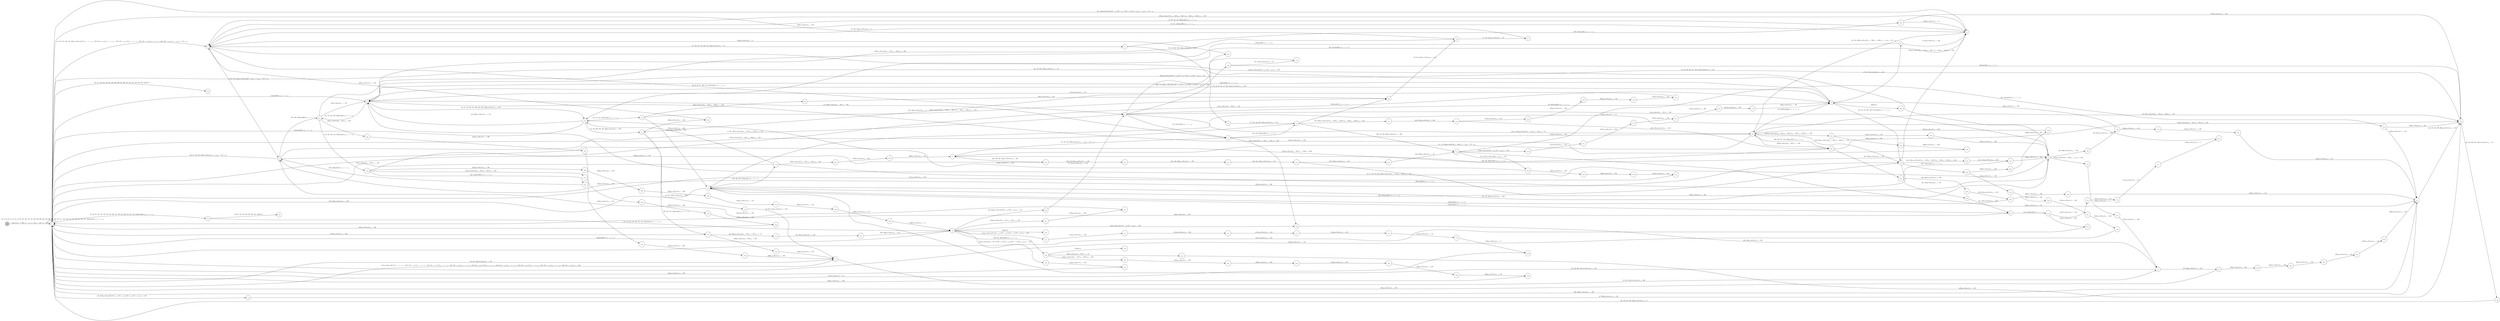 digraph EFSM{
  graph [rankdir="LR", fontname="Latin Modern Math"];
  node [color="black", fillcolor="white", shape="circle", style="filled", fontname="Latin Modern Math"];
  edge [fontname="Latin Modern Math"];

  s0[fillcolor="gray", label=<s<sub>0</sub>>];
  s1[label=<s<sub>1</sub>>];
  s2[label=<s<sub>2</sub>>];
  s3[label=<s<sub>3</sub>>];
  s4[label=<s<sub>4</sub>>];
  s5[label=<s<sub>5</sub>>];
  s6[label=<s<sub>6</sub>>];
  s7[label=<s<sub>7</sub>>];
  s8[label=<s<sub>8</sub>>];
  s9[label=<s<sub>9</sub>>];
  s10[label=<s<sub>10</sub>>];
  s11[label=<s<sub>11</sub>>];
  s12[label=<s<sub>12</sub>>];
  s17[label=<s<sub>17</sub>>];
  s18[label=<s<sub>18</sub>>];
  s19[label=<s<sub>19</sub>>];
  s26[label=<s<sub>26</sub>>];
  s27[label=<s<sub>27</sub>>];
  s28[label=<s<sub>28</sub>>];
  s29[label=<s<sub>29</sub>>];
  s32[label=<s<sub>32</sub>>];
  s44[label=<s<sub>44</sub>>];
  s46[label=<s<sub>46</sub>>];
  s47[label=<s<sub>47</sub>>];
  s48[label=<s<sub>48</sub>>];
  s54[label=<s<sub>54</sub>>];
  s55[label=<s<sub>55</sub>>];
  s56[label=<s<sub>56</sub>>];
  s59[label=<s<sub>59</sub>>];
  s60[label=<s<sub>60</sub>>];
  s61[label=<s<sub>61</sub>>];
  s64[label=<s<sub>64</sub>>];
  s67[label=<s<sub>67</sub>>];
  s68[label=<s<sub>68</sub>>];
  s69[label=<s<sub>69</sub>>];
  s70[label=<s<sub>70</sub>>];
  s71[label=<s<sub>71</sub>>];
  s75[label=<s<sub>75</sub>>];
  s76[label=<s<sub>76</sub>>];
  s77[label=<s<sub>77</sub>>];
  s95[label=<s<sub>95</sub>>];
  s97[label=<s<sub>97</sub>>];
  s106[label=<s<sub>106</sub>>];
  s107[label=<s<sub>107</sub>>];
  s108[label=<s<sub>108</sub>>];
  s109[label=<s<sub>109</sub>>];
  s110[label=<s<sub>110</sub>>];
  s114[label=<s<sub>114</sub>>];
  s115[label=<s<sub>115</sub>>];
  s116[label=<s<sub>116</sub>>];
  s117[label=<s<sub>117</sub>>];
  s118[label=<s<sub>118</sub>>];
  s119[label=<s<sub>119</sub>>];
  s120[label=<s<sub>120</sub>>];
  s146[label=<s<sub>146</sub>>];
  s147[label=<s<sub>147</sub>>];
  s154[label=<s<sub>154</sub>>];
  s155[label=<s<sub>155</sub>>];
  s156[label=<s<sub>156</sub>>];
  s157[label=<s<sub>157</sub>>];
  s158[label=<s<sub>158</sub>>];
  s160[label=<s<sub>160</sub>>];
  s165[label=<s<sub>165</sub>>];
  s166[label=<s<sub>166</sub>>];
  s167[label=<s<sub>167</sub>>];
  s168[label=<s<sub>168</sub>>];
  s169[label=<s<sub>169</sub>>];
  s170[label=<s<sub>170</sub>>];
  s173[label=<s<sub>173</sub>>];
  s188[label=<s<sub>188</sub>>];
  s189[label=<s<sub>189</sub>>];
  s190[label=<s<sub>190</sub>>];
  s191[label=<s<sub>191</sub>>];
  s198[label=<s<sub>198</sub>>];
  s199[label=<s<sub>199</sub>>];
  s204[label=<s<sub>204</sub>>];
  s205[label=<s<sub>205</sub>>];
  s207[label=<s<sub>207</sub>>];
  s228[label=<s<sub>228</sub>>];
  s231[label=<s<sub>231</sub>>];
  s232[label=<s<sub>232</sub>>];
  s233[label=<s<sub>233</sub>>];
  s245[label=<s<sub>245</sub>>];
  s251[label=<s<sub>251</sub>>];
  s272[label=<s<sub>272</sub>>];
  s273[label=<s<sub>273</sub>>];
  s277[label=<s<sub>277</sub>>];
  s278[label=<s<sub>278</sub>>];
  s279[label=<s<sub>279</sub>>];
  s283[label=<s<sub>283</sub>>];
  s284[label=<s<sub>284</sub>>];
  s285[label=<s<sub>285</sub>>];
  s286[label=<s<sub>286</sub>>];
  s287[label=<s<sub>287</sub>>];
  s298[label=<s<sub>298</sub>>];
  s299[label=<s<sub>299</sub>>];
  s300[label=<s<sub>300</sub>>];
  s306[label=<s<sub>306</sub>>];
  s316[label=<s<sub>316</sub>>];
  s322[label=<s<sub>322</sub>>];
  s326[label=<s<sub>326</sub>>];
  s332[label=<s<sub>332</sub>>];
  s333[label=<s<sub>333</sub>>];
  s334[label=<s<sub>334</sub>>];
  s335[label=<s<sub>335</sub>>];
  s336[label=<s<sub>336</sub>>];
  s347[label=<s<sub>347</sub>>];
  s348[label=<s<sub>348</sub>>];
  s358[label=<s<sub>358</sub>>];
  s370[label=<s<sub>370</sub>>];
  s380[label=<s<sub>380</sub>>];
  s383[label=<s<sub>383</sub>>];
  s389[label=<s<sub>389</sub>>];
  s390[label=<s<sub>390</sub>>];
  s394[label=<s<sub>394</sub>>];
  s395[label=<s<sub>395</sub>>];
  s396[label=<s<sub>396</sub>>];
  s397[label=<s<sub>397</sub>>];
  s398[label=<s<sub>398</sub>>];
  s399[label=<s<sub>399</sub>>];
  s402[label=<s<sub>402</sub>>];
  s408[label=<s<sub>408</sub>>];
  s415[label=<s<sub>415</sub>>];
  s418[label=<s<sub>418</sub>>];
  s419[label=<s<sub>419</sub>>];
  s421[label=<s<sub>421</sub>>];
  s422[label=<s<sub>422</sub>>];
  s430[label=<s<sub>430</sub>>];
  s431[label=<s<sub>431</sub>>];
  s432[label=<s<sub>432</sub>>];
  s433[label=<s<sub>433</sub>>];
  s446[label=<s<sub>446</sub>>];
  s474[label=<s<sub>474</sub>>];
  s475[label=<s<sub>475</sub>>];
  s494[label=<s<sub>494</sub>>];
  s495[label=<s<sub>495</sub>>];
  s496[label=<s<sub>496</sub>>];
  s497[label=<s<sub>497</sub>>];
  s498[label=<s<sub>498</sub>>];
  s499[label=<s<sub>499</sub>>];
  s510[label=<s<sub>510</sub>>];
  s511[label=<s<sub>511</sub>>];
  s512[label=<s<sub>512</sub>>];
  s513[label=<s<sub>513</sub>>];
  s514[label=<s<sub>514</sub>>];
  s515[label=<s<sub>515</sub>>];
  s519[label=<s<sub>519</sub>>];
  s520[label=<s<sub>520</sub>>];
  s521[label=<s<sub>521</sub>>];
  s522[label=<s<sub>522</sub>>];

  s0->s1[label=<<i> [1]start:2/o<sub>1</sub> := 200, o<sub>2</sub> := 3, o<sub>3</sub> := 0&#91;r<sub>3</sub> := 150, r<sub>2</sub> := 250&#93;</i>>];
  s4->s5[label=<<i> [5]moveEast:0&#91;r<sub>3</sub> &gt; -50&#93;/o<sub>1</sub> := 200</i>>];
  s8->s9[label=<<i> [9, 91]moveEast:0/o<sub>1</sub> := 200</i>>];
  s9->s10[label=<<i> [10, 125, 222]moveEast:0&#91;!(r<sub>2</sub> &gt; 300&or;r<sub>2</sub> &gt; 300)&#93;/o<sub>1</sub> := r<sub>2</sub>&#91;r<sub>2</sub> := 50 + r<sub>2</sub>&#93;</i>>];
  s10->s11[label=<<i> [11, 141, 223]moveEast:0&#91;r<sub>2</sub> &gt; 252&#93;/o<sub>1</sub> := r<sub>2</sub>&#91;r<sub>2</sub> := 50 + r<sub>2</sub>&#93;</i>>];
  s12->s6[label=<<i> [13, 330]moveEast:0&#91;r<sub>3</sub> &gt; -49&#93;/o<sub>1</sub> := 400</i>>];
  s6->s1[label=<<i> [14]shieldHit:1/o<sub>1</sub> := -1 + i<sub>0</sub></i>>];
  s1->s17[label=<<i> [17]moveWest:0&#91;!(!(!(!(r<sub>2</sub> + -1 &times; r<sub>3</sub> &gt; 253&or;-251 &gt; r<sub>3</sub>)&or;!(r<sub>2</sub> + -1 &times; r<sub>3</sub> &gt; 253&or;-251 &gt; r<sub>3</sub>))&or;!(!(r<sub>2</sub> + -1 &times; r<sub>3</sub> &gt; 253&or;-251 &gt; r<sub>3</sub>)&or;!(r<sub>2</sub> + -1 &times; r<sub>3</sub> &gt; 253&or;-251 &gt; r<sub>3</sub>)))&or;!(!(!(r<sub>2</sub> + -1 &times; r<sub>3</sub> &gt; 253&or;-251 &gt; r<sub>3</sub>)&or;!(r<sub>2</sub> + -1 &times; r<sub>3</sub> &gt; 253&or;-251 &gt; r<sub>3</sub>))&or;!(!(r<sub>2</sub> + -1 &times; r<sub>3</sub> &gt; 253&or;-251 &gt; r<sub>3</sub>)&or;!(r<sub>2</sub> + -1 &times; r<sub>3</sub> &gt; 253&or;-251 &gt; r<sub>3</sub>))))&#93;/o<sub>1</sub> := 350</i>>];
  s1->s26[label=<<i> [26, 267]moveEast:0&#91;!(!(150 &gt; r<sub>3</sub>&or;150 &gt; r<sub>3</sub>)&or;!(150 &gt; r<sub>3</sub>&or;150 &gt; r<sub>3</sub>))&#93;/o<sub>1</sub> := 100</i>>];
  s26->s27[label=<<i> [27, 268]moveEast:0/o<sub>1</sub> := 150</i>>];
  s10->s28[label=<<i> [40, 85]moveEast:0&#91;!(r<sub>2</sub> &gt; 252&or;r<sub>2</sub> &gt; 252)&#93;/o<sub>1</sub> := 100</i>>];
  s7->s6[label=<<i> [43]shieldHit:1/o<sub>1</sub> := -1 + i<sub>0</sub></i>>];
  s44->s6[label=<<i> [45]moveEast:0/o<sub>1</sub> := 150</i>>];
  s55->s56[label=<<i> [56, 243]moveWest:0&#91;!(150 &gt; r<sub>3</sub>&or;150 &gt; r<sub>3</sub>)&#93;/o<sub>1</sub> := 150</i>>];
  s56->s4[label=<<i> [57, 244]moveWest:0/o<sub>1</sub> := 100</i>>];
  s4->s7[label=<<i> [58, 325]shieldHit:1/o<sub>1</sub> := -1 + i<sub>0</sub></i>>];
  s59->s60[label=<<i> [60, 152]moveEast:0/o<sub>1</sub> := 150</i>>];
  s60->s61[label=<<i> [61, 153]moveEast:0/o<sub>1</sub> := 200</i>>];
  s61->s1[label=<<i> [62]moveEast:0/o<sub>1</sub> := 250</i>>];
  s1->s9[label=<<i> [65, 124]moveEast:0&#91;!(150 &gt; r<sub>3</sub>&or;150 &gt; r<sub>3</sub>), !(150 &gt; r<sub>3</sub>&or;150 &gt; r<sub>3</sub>)&#93;/o<sub>1</sub> := r<sub>2</sub>&#91;r<sub>2</sub> := 50 + r<sub>2</sub>&#93;</i>>];
  s9->s46[label=<<i> [66, 311]shieldHit:1/o<sub>1</sub> := -1 + i<sub>0</sub></i>>];
  s67->s68[label=<<i> [68]moveWest:0&#91;!(r<sub>2</sub> &gt; 300&or;r<sub>2</sub> &gt; 300)&#93;/o<sub>1</sub> := 200</i>>];
  s68->s69[label=<<i> [69]moveWest:0/o<sub>1</sub> := 150</i>>];
  s77->s1[label=<<i> [78]moveWest:0&#91;!(r<sub>2</sub> &gt; 300&or;r<sub>2</sub> &gt; 300)&#93;/o<sub>1</sub> := 100</i>>];
  s4->s10[label=<<i> [39, 84, 452]moveEast:0&#91;!(r<sub>3</sub> &gt; -50&or;r<sub>3</sub> &gt; -50)&#93;/o<sub>1</sub> := 50</i>>];
  s46->s6[label=<<i> [88, 480]moveWest:0/o<sub>1</sub> := 150</i>>];
  s7->s8[label=<<i> [8, 90, 175]moveEast:0/o<sub>1</sub> := 150</i>>];
  s2->s4[label=<<i> [38, 83, 93, 211, 382, 413, 451]alienHit:1/o<sub>1</sub> := 1 + i<sub>0</sub></i>>];
  s4->s12[label=<<i> [94, 212]alienHit:1/o<sub>1</sub> := 1 + i<sub>0</sub></i>>];
  s12->s95[label=<<i> [95]moveEast:0&#91;!(r<sub>3</sub> &gt; -49&or;r<sub>3</sub> &gt; -49)&#93;/o<sub>1</sub> := 250</i>>];
  s95->s18[label=<<i> [96, 185]moveEast:0/o<sub>1</sub> := 300</i>>];
  s18->s97[label=<<i> [97, 282]moveEast:0/o<sub>1</sub> := 350</i>>];
  s97->s1[label=<<i> [98]moveWest:0/o<sub>1</sub> := 300</i>>];
  s2->s9[label=<<i> [73, 101, 129]shieldHit:1/o<sub>1</sub> := -1 + i<sub>0</sub></i>>];
  s106->s107[label=<<i> [107, 215]moveEast:0&#91;125 &gt; r<sub>3</sub>&#93;/o<sub>1</sub> := 250</i>>];
  s107->s108[label=<<i> [108]moveEast:0/o<sub>1</sub> := 300</i>>];
  s108->s109[label=<<i> [109]moveEast:0/o<sub>1</sub> := 350</i>>];
  s109->s110[label=<<i> [110]moveEast:0/o<sub>1</sub> := 400</i>>];
  s110->s1[label=<<i> [111]moveWest:0/o<sub>1</sub> := 350</i>>];
  s55->s114[label=<<i> [114]moveWest:0&#91;!(!(150 &gt; r<sub>3</sub>&or;150 &gt; r<sub>3</sub>)&or;!(150 &gt; r<sub>3</sub>&or;150 &gt; r<sub>3</sub>))&#93;/o<sub>1</sub> := 300</i>>];
  s114->s115[label=<<i> [115]moveWest:0/o<sub>1</sub> := 250</i>>];
  s115->s116[label=<<i> [116]moveWest:0/o<sub>1</sub> := 200</i>>];
  s116->s117[label=<<i> [117]moveWest:0/o<sub>1</sub> := 150</i>>];
  s117->s118[label=<<i> [118]moveWest:0/o<sub>1</sub> := 100</i>>];
  s118->s119[label=<<i> [119]moveWest:0/o<sub>1</sub> := 50</i>>];
  s119->s120[label=<<i> [120]moveWest:0/o<sub>1</sub> := 0</i>>];
  s120->s1[label=<<i> [121]moveEast:0/o<sub>1</sub> := 50</i>>];
  s10->s59[label=<<i> [126, 294]moveWest:0&#91;!(r<sub>2</sub> &gt; 350&or;r<sub>2</sub> &gt; 350)&#93;/o<sub>1</sub> := 250</i>>];
  s59->s9[label=<<i> [127]moveWest:0&#91;!(r<sub>2</sub> &gt; 350&or;r<sub>2</sub> &gt; 350), !(r<sub>2</sub> &gt; 350&or;r<sub>2</sub> &gt; 350)&#93;/o<sub>1</sub> := 200</i>>];
  s9->s2[label=<<i> [128]moveEast:0&#91;!(!(r<sub>2</sub> &gt; 300&or;r<sub>2</sub> &gt; 300)&or;!(r<sub>2</sub> &gt; 300&or;r<sub>2</sub> &gt; 300))&#93;/o<sub>1</sub> := 250</i>>];
  s9->s2[label=<<i> [74, 92, 102, 130, 360]alienHit:1/o<sub>1</sub> := 1 + i<sub>0</sub></i>>];
  s2->s5[label=<<i> [131]moveWest:0&#91;!(103 &gt; r<sub>3</sub>&or;103 &gt; r<sub>3</sub>)&#93;/o<sub>1</sub> := 200</i>>];
  s46->s1[label=<<i> [134]shieldHit:1/o<sub>1</sub> := -1 + i<sub>0</sub></i>>];
  s1->s2[label=<<i> [2, 34, 37, 82, 136, 447, 450]moveWest:0&#91;!(!(!(r<sub>2</sub> + -1 &times; r<sub>3</sub> &gt; 253&or;-251 &gt; r<sub>3</sub>)&or;!(r<sub>2</sub> + -1 &times; r<sub>3</sub> &gt; 253&or;-251 &gt; r<sub>3</sub>))&or;!(!(r<sub>2</sub> + -1 &times; r<sub>3</sub> &gt; 253&or;-251 &gt; r<sub>3</sub>)&or;!(r<sub>2</sub> + -1 &times; r<sub>3</sub> &gt; 253&or;-251 &gt; r<sub>3</sub>)))&#93;/o<sub>1</sub> := r<sub>3</sub>&#91;r<sub>3</sub> := -50 + r<sub>3</sub>&#93;</i>>];
  s3->s1[label=<<i> [36, 81, 138, 344, 449]moveWest:0/o<sub>1</sub> := r<sub>3</sub>&#91;r<sub>3</sub> := -50 + r<sub>3</sub>&#93;</i>>];
  s12->s10[label=<<i> [143]moveWest:0/o<sub>1</sub> := 350</i>>];
  s10->s7[label=<<i> [144, 200]shieldHit:1/o<sub>1</sub> := -1 + i<sub>0</sub></i>>];
  s59->s146[label=<<i> [146, 470]moveWest:0&#91;!(!(r<sub>2</sub> &gt; 350&or;r<sub>2</sub> &gt; 350)&or;!(r<sub>2</sub> &gt; 350&or;r<sub>2</sub> &gt; 350))&#93;/o<sub>1</sub> := 300</i>>];
  s146->s147[label=<<i> [147, 471]moveWest:0/o<sub>1</sub> := 250</i>>];
  s147->s5[label=<<i> [148]moveWest:0/o<sub>1</sub> := 200</i>>];
  s61->s154[label=<<i> [154, 315]alienHit:1/o<sub>1</sub> := 1 + i<sub>0</sub></i>>];
  s154->s155[label=<<i> [155]moveWest:0/o<sub>1</sub> := 150</i>>];
  s155->s156[label=<<i> [156]moveWest:0/o<sub>1</sub> := 100</i>>];
  s156->s157[label=<<i> [157]moveWest:0/o<sub>1</sub> := 50</i>>];
  s157->s158[label=<<i> [158]moveWest:0/o<sub>1</sub> := 0</i>>];
  s158->s19[label=<<i> [159]moveEast:0/o<sub>1</sub> := 50</i>>];
  s160->s1[label=<<i> [161]moveEast:0&#91;r<sub>2</sub> &gt; 397&#93;/o<sub>1</sub> := 100</i>>];
  s77->s165[label=<<i> [165, 226]moveWest:0&#91;!(!(r<sub>2</sub> &gt; 300&or;r<sub>2</sub> &gt; 300)&or;!(r<sub>2</sub> &gt; 300&or;r<sub>2</sub> &gt; 300))&#93;/o<sub>1</sub> := 350</i>>];
  s165->s166[label=<<i> [166, 227]moveWest:0/o<sub>1</sub> := 300</i>>];
  s166->s167[label=<<i> [167]moveWest:0/o<sub>1</sub> := 250</i>>];
  s167->s168[label=<<i> [168]moveWest:0/o<sub>1</sub> := 200</i>>];
  s168->s169[label=<<i> [169]moveWest:0/o<sub>1</sub> := 150</i>>];
  s169->s170[label=<<i> [170]moveWest:0/o<sub>1</sub> := 100</i>>];
  s170->s6[label=<<i> [171]moveWest:0/o<sub>1</sub> := 50</i>>];
  s6->s44[label=<<i> [44, 172, 331, 392, 529]alienHit:1/o<sub>1</sub> := 1 + i<sub>0</sub></i>>];
  s173->s7[label=<<i> [174]moveEast:0&#91;r<sub>2</sub> &gt; 397&#93;/o<sub>1</sub> := 100</i>>];
  s8->s6[label=<<i> [176]alienHit:1/o<sub>1</sub> := 1 + i<sub>0</sub></i>>];
  s6->s7[label=<<i> [7, 22, 42, 89, 150, 177, 237, 481]moveWest:0/o<sub>1</sub> := 100</i>>];
  s7->s1[label=<<i> [23, 178, 238, 482]moveWest:0/o<sub>1</sub> := 50</i>>];
  s55->s95[label=<<i> [184]moveEast:0&#91;!(150 &gt; r<sub>3</sub>&or;150 &gt; r<sub>3</sub>)&#93;/o<sub>1</sub> := 250</i>>];
  s18->s19[label=<<i> [19, 186, 260, 477]moveWest:0/o<sub>1</sub> := 250</i>>];
  s19->s5[label=<<i> [20, 187, 235]moveWest:0/o<sub>1</sub> := 200</i>>];
  s5->s188[label=<<i> [188, 466]moveEast:0/o<sub>1</sub> := 250</i>>];
  s188->s189[label=<<i> [189, 467]moveEast:0/o<sub>1</sub> := 300</i>>];
  s189->s190[label=<<i> [190]moveWest:0/o<sub>1</sub> := 250</i>>];
  s190->s191[label=<<i> [191]moveWest:0/o<sub>1</sub> := 200</i>>];
  s191->s27[label=<<i> [192]moveWest:0/o<sub>1</sub> := 150</i>>];
  s198->s199[label=<<i> [199]win:0</i>>];
  s59->s19[label=<<i> [202, 295]shieldHit:1/o<sub>1</sub> := -1 + i<sub>0</sub></i>>];
  s160->s204[label=<<i> [204]moveEast:0&#91;!(r<sub>2</sub> &gt; 397&or;r<sub>2</sub> &gt; 397)&#93;/o<sub>1</sub> := 350</i>>];
  s204->s205[label=<<i> [205]moveEast:0/o<sub>1</sub> := 400</i>>];
  s205->s11[label=<<i> [206]moveWest:0/o<sub>1</sub> := 350</i>>];
  s11->s207[label=<<i> [207, 429, 461, 504]moveWest:0/o<sub>1</sub> := 300</i>>];
  s207->s1[label=<<i> [208]moveEast:0/o<sub>1</sub> := 350</i>>];
  s107->s46[label=<<i> [216]moveWest:0/o<sub>1</sub> := 200</i>>];
  s67->s19[label=<<i> [218, 313]moveEast:0/o<sub>1</sub> := 250</i>>];
  s19->s1[label=<<i> [219, 261]moveEast:0/o<sub>1</sub> := 300</i>>];
  s11->s12[label=<<i> [12, 142, 224, 329]moveEast:0/o<sub>1</sub> := r<sub>2</sub>&#91;r<sub>2</sub> := 50 + r<sub>2</sub>&#93;</i>>];
  s12->s77[label=<<i> [164, 213, 225]alienHit:1/o<sub>1</sub> := 1 + i<sub>0</sub></i>>];
  s166->s228[label=<<i> [228, 427]moveEast:0/o<sub>1</sub> := 350</i>>];
  s228->s10[label=<<i> [229]moveEast:0&#91;r<sub>2</sub> &gt; 397&#93;/o<sub>1</sub> := 400</i>>];
  s10->s228[label=<<i> [230, 302, 327, 453, 459]alienHit:1/o<sub>1</sub> := 1 + i<sub>0</sub></i>>];
  s228->s231[label=<<i> [231, 303]moveWest:0/o<sub>1</sub> := 350</i>>];
  s231->s232[label=<<i> [232, 304]moveWest:0/o<sub>1</sub> := 300</i>>];
  s232->s233[label=<<i> [233, 305]moveWest:0/o<sub>1</sub> := 250</i>>];
  s233->s19[label=<<i> [234]alienHit:1/o<sub>1</sub> := 1 + i<sub>0</sub></i>>];
  s5->s6[label=<<i> [6, 21, 132, 149, 236, 350]moveWest:0&#91;!(r<sub>3</sub> &gt; 150&or;r<sub>3</sub> &gt; 150)&#93;/o<sub>1</sub> := 150</i>>];
  s4->s245[label=<<i> [245]moveWest:0&#91;!(150 &gt; r<sub>3</sub>&or;150 &gt; r<sub>3</sub>), !(150 &gt; r<sub>3</sub>&or;150 &gt; r<sub>3</sub>)&#93;/o<sub>1</sub> := 50</i>>];
  s245->s2[label=<<i> [246]moveWest:0/o<sub>1</sub> := 0</i>>];
  s77->s106[label=<<i> [106, 214, 250, 364]moveEast:0/o<sub>1</sub> := 200</i>>];
  s106->s251[label=<<i> [251, 435]alienHit:1/o<sub>1</sub> := 1 + i<sub>0</sub></i>>];
  s251->s27[label=<<i> [252]moveWest:0/o<sub>1</sub> := 150</i>>];
  s47->s48[label=<<i> [48, 257, 440]moveEast:0/o<sub>1</sub> := 300</i>>];
  s48->s17[label=<<i> [49, 258, 441]moveEast:0/o<sub>1</sub> := 350</i>>];
  s17->s18[label=<<i> [18, 259, 281]moveWest:0/o<sub>1</sub> := 300</i>>];
  s27->s1[label=<<i> [269, 308]moveEast:0/o<sub>1</sub> := 200</i>>];
  s55->s272[label=<<i> [272]moveEast:0&#91;!(r<sub>3</sub> &gt; 63&or;r<sub>3</sub> &gt; 63)&#93;/o<sub>1</sub> := 250</i>>];
  s272->s273[label=<<i> [273]moveEast:0/o<sub>1</sub> := 300</i>>];
  s273->s3[label=<<i> [274]moveWest:0/o<sub>1</sub> := 250</i>>];
  s3->s44[label=<<i> [275, 320, 340]shieldHit:1/o<sub>1</sub> := -1 + i<sub>0</sub></i>>];
  s173->s277[label=<<i> [277]moveEast:0&#91;!(r<sub>2</sub> &gt; 397&or;r<sub>2</sub> &gt; 397)&#93;/o<sub>1</sub> := 300</i>>];
  s277->s278[label=<<i> [278]moveEast:0/o<sub>1</sub> := 350</i>>];
  s278->s279[label=<<i> [279]moveEast:0/o<sub>1</sub> := 400</i>>];
  s279->s17[label=<<i> [280]moveWest:0/o<sub>1</sub> := 350</i>>];
  s97->s283[label=<<i> [283]moveEast:0/o<sub>1</sub> := 400</i>>];
  s283->s284[label=<<i> [284]moveWest:0/o<sub>1</sub> := 350</i>>];
  s284->s285[label=<<i> [285]moveWest:0/o<sub>1</sub> := 300</i>>];
  s285->s286[label=<<i> [286]moveWest:0/o<sub>1</sub> := 250</i>>];
  s286->s287[label=<<i> [287]moveWest:0/o<sub>1</sub> := 200</i>>];
  s287->s27[label=<<i> [288]moveWest:0/o<sub>1</sub> := 150</i>>];
  s27->s28[label=<<i> [28, 193, 253, 289, 366]moveWest:0/o<sub>1</sub> := 100</i>>];
  s160->s59[label=<<i> [297]shieldHit:1/o<sub>1</sub> := -1 + i<sub>0</sub></i>>];
  s59->s298[label=<<i> [298, 518]alienHit:1/o<sub>1</sub> := 1 + i<sub>0</sub></i>>];
  s298->s299[label=<<i> [299]moveEast:0/o<sub>1</sub> := 300</i>>];
  s299->s300[label=<<i> [300]moveEast:0/o<sub>1</sub> := 350</i>>];
  s300->s10[label=<<i> [301]moveEast:0/o<sub>1</sub> := 400</i>>];
  s233->s306[label=<<i> [306]moveWest:0/o<sub>1</sub> := 200</i>>];
  s306->s27[label=<<i> [307]moveWest:0/o<sub>1</sub> := 150</i>>];
  s54->s64[label=<<i> [64, 80, 123, 140, 210, 293, 310, 319, 346]lose:0</i>>];
  s19->s61[label=<<i> [314]shieldHit:1/o<sub>1</sub> := -1 + i<sub>0</sub></i>>];
  s154->s316[label=<<i> [316]moveEast:0/o<sub>1</sub> := 300</i>>];
  s316->s1[label=<<i> [317]moveEast:0/o<sub>1</sub> := 350</i>>];
  s173->s322[label=<<i> [322, 342]shieldHit:1/o<sub>1</sub> := -1 + i<sub>0</sub></i>>];
  s322->s3[label=<<i> [323, 343]alienHit:1/o<sub>1</sub> := 1 + i<sub>0</sub></i>>];
  s7->s326[label=<<i> [326]lose:0</i>>];
  s44->s332[label=<<i> [332]moveWest:0&#91;r<sub>2</sub> &gt; 347&#93;/o<sub>1</sub> := 350</i>>];
  s332->s333[label=<<i> [333]moveWest:0/o<sub>1</sub> := 300</i>>];
  s333->s334[label=<<i> [334]moveWest:0/o<sub>1</sub> := 250</i>>];
  s334->s335[label=<<i> [335]moveWest:0/o<sub>1</sub> := 200</i>>];
  s335->s336[label=<<i> [336]moveWest:0/o<sub>1</sub> := 150</i>>];
  s336->s1[label=<<i> [337]moveWest:0/o<sub>1</sub> := 100</i>>];
  s10->s347[label=<<i> [347]moveWest:0&#91;!(!(r<sub>2</sub> &gt; 350&or;r<sub>2</sub> &gt; 350)&or;!(r<sub>2</sub> &gt; 350&or;r<sub>2</sub> &gt; 350))&#93;/o<sub>1</sub> := 300</i>>];
  s347->s348[label=<<i> [348]moveWest:0/o<sub>1</sub> := 250</i>>];
  s348->s5[label=<<i> [349]moveWest:0/o<sub>1</sub> := 200</i>>];
  s46->s67[label=<<i> [67, 217, 312, 352]alienHit:1/o<sub>1</sub> := 1 + i<sub>0</sub></i>>];
  s67->s69[label=<<i> [353]moveWest:0&#91;!(!(r<sub>2</sub> &gt; 300&or;r<sub>2</sub> &gt; 300)&or;!(r<sub>2</sub> &gt; 300&or;r<sub>2</sub> &gt; 300))&#93;/o<sub>1</sub> := 150</i>>];
  s69->s70[label=<<i> [70, 354, 537]moveWest:0/o<sub>1</sub> := 100</i>>];
  s70->s71[label=<<i> [71, 355, 531]moveWest:0/o<sub>1</sub> := 50</i>>];
  s71->s2[label=<<i> [72, 356, 532]moveWest:0/o<sub>1</sub> := 0</i>>];
  s75->s358[label=<<i> [358, 375]alienHit:1/o<sub>1</sub> := 1 + i<sub>0</sub></i>>];
  s358->s9[label=<<i> [359]moveWest:0/o<sub>1</sub> := 0</i>>];
  s2->s75[label=<<i> [75, 103, 247, 357, 361, 374, 533]moveEast:0/o<sub>1</sub> := 50</i>>];
  s75->s76[label=<<i> [76, 104, 248, 362, 534]moveEast:0/o<sub>1</sub> := 100</i>>];
  s76->s77[label=<<i> [77, 105, 249, 363, 535]moveEast:0/o<sub>1</sub> := 150</i>>];
  s106->s27[label=<<i> [365]moveWest:0/o<sub>1</sub> := 150</i>>];
  s370->s1[label=<<i> [371]moveWest:0/o<sub>1</sub> := 200</i>>];
  s358->s28[label=<<i> [376]moveEast:0/o<sub>1</sub> := 100</i>>];
  s47->s380[label=<<i> [380]moveWest:0/o<sub>1</sub> := 200</i>>];
  s380->s2[label=<<i> [381]moveWest:0/o<sub>1</sub> := 150</i>>];
  s4->s383[label=<<i> [383, 414, 486]moveWest:0&#91;!(!(150 &gt; r<sub>3</sub>&or;150 &gt; r<sub>3</sub>)&or;!(150 &gt; r<sub>3</sub>&or;150 &gt; r<sub>3</sub>))&#93;/o<sub>1</sub> := 100</i>>];
  s383->s28[label=<<i> [384]alienHit:1/o<sub>1</sub> := 1 + i<sub>0</sub></i>>];
  s28->s29[label=<<i> [29, 194, 290, 385, 455]moveWest:0/o<sub>1</sub> := 50</i>>];
  s29->s1[label=<<i> [30, 195, 291, 386, 456]moveWest:0/o<sub>1</sub> := 0</i>>];
  s347->s389[label=<<i> [389]moveEast:0/o<sub>1</sub> := 350</i>>];
  s389->s390[label=<<i> [390]moveEast:0/o<sub>1</sub> := 400</i>>];
  s390->s6[label=<<i> [391]moveWest:0/o<sub>1</sub> := 350</i>>];
  s44->s173[label=<<i> [173, 276, 321, 341, 393]alienHit:1/o<sub>1</sub> := 1 + i<sub>0</sub></i>>];
  s173->s394[label=<<i> [394]moveWest:0/o<sub>1</sub> := 300</i>>];
  s394->s395[label=<<i> [395]moveWest:0/o<sub>1</sub> := 250</i>>];
  s395->s396[label=<<i> [396]moveWest:0/o<sub>1</sub> := 200</i>>];
  s396->s397[label=<<i> [397]moveWest:0/o<sub>1</sub> := 150</i>>];
  s397->s398[label=<<i> [398]moveWest:0/o<sub>1</sub> := 100</i>>];
  s398->s399[label=<<i> [399]moveWest:0/o<sub>1</sub> := 50</i>>];
  s399->s55[label=<<i> [400]moveWest:0/o<sub>1</sub> := 0</i>>];
  s198->s402[label=<<i> [402]moveEast:0&#91;r<sub>2</sub> &gt; 397&#93;/o<sub>1</sub> := 50</i>>];
  s402->s28[label=<<i> [403]moveEast:0/o<sub>1</sub> := 100</i>>];
  s28->s6[label=<<i> [41, 86, 254, 367, 377, 404, 437]moveEast:0/o<sub>1</sub> := 150</i>>];
  s6->s46[label=<<i> [46, 87, 133, 255, 351, 368, 378, 405, 438]moveEast:0/o<sub>1</sub> := 200</i>>];
  s46->s47[label=<<i> [47, 256, 369, 379, 406, 439]moveEast:0/o<sub>1</sub> := 250</i>>];
  s47->s370[label=<<i> [370, 407, 417, 489]alienHit:1/o<sub>1</sub> := 1 + i<sub>0</sub></i>>];
  s370->s408[label=<<i> [408]moveEast:0&#91;r<sub>2</sub> &gt; 397&#93;/o<sub>1</sub> := 300</i>>];
  s408->s17[label=<<i> [409]moveEast:0/o<sub>1</sub> := 350</i>>];
  s383->s415[label=<<i> [415, 487]moveWest:0/o<sub>1</sub> := 50</i>>];
  s415->s47[label=<<i> [416, 488]moveWest:0/o<sub>1</sub> := 0</i>>];
  s370->s418[label=<<i> [418, 490]moveEast:0&#91;!(r<sub>2</sub> &gt; 397&or;r<sub>2</sub> &gt; 397)&#93;/o<sub>1</sub> := 50</i>>];
  s418->s419[label=<<i> [419, 491]moveEast:0/o<sub>1</sub> := 100</i>>];
  s419->s55[label=<<i> [420, 492]moveEast:0/o<sub>1</sub> := 150</i>>];
  s55->s421[label=<<i> [421]moveEast:0&#91;r<sub>3</sub> &gt; 63, !(!(150 &gt; r<sub>3</sub>&or;150 &gt; r<sub>3</sub>)&or;!(150 &gt; r<sub>3</sub>&or;150 &gt; r<sub>3</sub>))&#93;/o<sub>1</sub> := 200</i>>];
  s421->s422[label=<<i> [422]moveEast:0/o<sub>1</sub> := 250</i>>];
  s422->s1[label=<<i> [423]moveWest:0/o<sub>1</sub> := 200</i>>];
  s207->s430[label=<<i> [430, 462, 505]moveWest:0/o<sub>1</sub> := 250</i>>];
  s430->s431[label=<<i> [431, 463, 506]moveWest:0/o<sub>1</sub> := 200</i>>];
  s431->s432[label=<<i> [432, 464, 507]moveWest:0/o<sub>1</sub> := 150</i>>];
  s432->s433[label=<<i> [433, 508]moveWest:0/o<sub>1</sub> := 100</i>>];
  s433->s106[label=<<i> [434, 509]moveWest:0/o<sub>1</sub> := 50</i>>];
  s251->s28[label=<<i> [436]moveEast:0/o<sub>1</sub> := 100</i>>];
  s17->s1[label=<<i> [50, 410, 442]moveEast:0/o<sub>1</sub> := 400</i>>];
  s1->s54[label=<<i> [54, 63, 79, 112, 122, 139, 182, 196, 209, 241, 270, 292, 309, 318, 345, 444, 524]shieldHit:1/o<sub>1</sub> := -1 + i<sub>0</sub></i>>];
  s54->s55[label=<<i> [55, 113, 183, 197, 242, 271, 445, 525]alienHit:1/o<sub>1</sub> := 1 + i<sub>0</sub></i>>];
  s55->s446[label=<<i> [446]win:0</i>>];
  s2->s3[label=<<i> [3, 35, 137, 448]moveWest:0&#91;103 &gt; r<sub>3</sub>&#93;/o<sub>1</sub> := r<sub>3</sub>&#91;r<sub>3</sub> := -50 + r<sub>3</sub>&#93;</i>>];
  s228->s28[label=<<i> [454]moveEast:0&#91;!(r<sub>2</sub> &gt; 397&or;r<sub>2</sub> &gt; 397)&#93;/o<sub>1</sub> := 100</i>>];
  s228->s11[label=<<i> [328, 428, 460]alienHit:1/o<sub>1</sub> := 1 + i<sub>0</sub></i>>];
  s432->s5[label=<<i> [465]moveEast:0/o<sub>1</sub> := 200</i>>];
  s189->s7[label=<<i> [468]moveEast:0/o<sub>1</sub> := 350</i>>];
  s7->s59[label=<<i> [59, 145, 151, 201, 469, 517]alienHit:1/o<sub>1</sub> := 1 + i<sub>0</sub></i>>];
  s147->s3[label=<<i> [472]moveEast:0/o<sub>1</sub> := 300</i>>];
  s3->s5[label=<<i> [473]moveEast:0&#91;r<sub>2</sub> &gt; 397&#93;/o<sub>1</sub> := 350&#91;r<sub>3</sub> := 300&#93;</i>>];
  s5->s474[label=<<i> [474]moveWest:0&#91;r<sub>3</sub> &gt; 150&#93;/o<sub>1</sub> := r<sub>3</sub>&#91;r<sub>3</sub> := 250&#93;</i>>];
  s474->s475[label=<<i> [475]moveWest:0/o<sub>1</sub> := r<sub>3</sub></i>>];
  s475->s18[label=<<i> [476]moveEast:0/o<sub>1</sub> := 300</i>>];
  s19->s160[label=<<i> [160, 203, 296, 478]alienHit:1/o<sub>1</sub> := 1 + i<sub>0</sub></i>>];
  s160->s46[label=<<i> [479]moveWest:0/o<sub>1</sub> := 200</i>>];
  s3->s4[label=<<i> [4, 324, 485]moveEast:0&#91;!(r<sub>2</sub> &gt; 397&or;r<sub>2</sub> &gt; 397)&#93;/o<sub>1</sub> := 150</i>>];
  s55->s198[label=<<i> [198, 401, 493]alienHit:1/o<sub>1</sub> := 1 + i<sub>0</sub></i>>];
  s198->s494[label=<<i> [494]moveEast:0&#91;!(r<sub>2</sub> &gt; 397&or;r<sub>2</sub> &gt; 397)&#93;/o<sub>1</sub> := 200</i>>];
  s494->s495[label=<<i> [495]moveEast:0/o<sub>1</sub> := 250</i>>];
  s495->s496[label=<<i> [496]moveEast:0/o<sub>1</sub> := 300</i>>];
  s496->s497[label=<<i> [497]moveEast:0/o<sub>1</sub> := 350</i>>];
  s497->s498[label=<<i> [498]moveEast:0/o<sub>1</sub> := 400</i>>];
  s498->s499[label=<<i> [499]moveWest:0/o<sub>1</sub> := 350</i>>];
  s499->s1[label=<<i> [500]moveWest:0/o<sub>1</sub> := 300</i>>];
  s106->s510[label=<<i> [510]moveEast:0&#91;!(125 &gt; r<sub>3</sub>&or;125 &gt; r<sub>3</sub>)&#93;/o<sub>1</sub> := 100</i>>];
  s510->s511[label=<<i> [511]moveEast:0/o<sub>1</sub> := 150</i>>];
  s511->s512[label=<<i> [512]moveEast:0/o<sub>1</sub> := 200</i>>];
  s512->s513[label=<<i> [513]moveEast:0/o<sub>1</sub> := 250</i>>];
  s513->s514[label=<<i> [514]moveEast:0/o<sub>1</sub> := 300</i>>];
  s514->s515[label=<<i> [515]moveEast:0/o<sub>1</sub> := 350</i>>];
  s515->s7[label=<<i> [516]moveEast:0/o<sub>1</sub> := 400</i>>];
  s298->s519[label=<<i> [519]moveWest:0/o<sub>1</sub> := 350</i>>];
  s519->s520[label=<<i> [520]moveWest:0/o<sub>1</sub> := 300</i>>];
  s520->s521[label=<<i> [521]moveWest:0/o<sub>1</sub> := 250</i>>];
  s521->s522[label=<<i> [522]moveWest:0/o<sub>1</sub> := 200</i>>];
  s522->s1[label=<<i> [523]moveWest:0/o<sub>1</sub> := 150</i>>];
  s55->s1[label=<<i> [526]shieldHit:1/o<sub>1</sub> := -1 + i<sub>0</sub></i>>];
  s1->s1[label=<<i> [15, 16, 24, 25, 31, 33, 51, 52, 99, 135, 162, 179, 181, 220, 239, 262, 263, 264, 266, 338, 372, 387, 411, 424, 425, 443, 457, 483, 501, 502, 527, 539]alienHit:1/o<sub>1</sub> := 1 + i<sub>0</sub></i>>];
  s1->s32[label=<<i> [32, 53, 100, 163, 180, 221, 240, 265, 339, 373, 388, 412, 426, 458, 484, 503, 528, 540]win:0</i>>];
  s44->s70[label=<<i> [530]moveWest:0&#91;!(r<sub>2</sub> &gt; 347&or;r<sub>2</sub> &gt; 347)&#93;/o<sub>1</sub> := 100</i>>];
  s77->s69[label=<<i> [536]alienHit:1/o<sub>1</sub> := 1 + i<sub>0</sub></i>>];
  s70->s1[label=<<i> [538]moveEast:0/o<sub>1</sub> := 150</i>>];
}